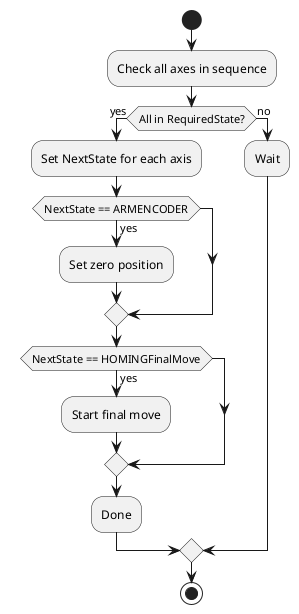 @startuml inline_umlgraph_1.svg
start
:Check all axes in sequence;
if (All in RequiredState?) then (yes)
  :Set NextState for each axis;
  if (NextState == ARMENCODER) then (yes)
    :Set zero position;
  endif
  if (NextState == HOMINGFinalMove) then (yes)
    :Start final move;
  endif
  :Done;
else (no)
  :Wait;
endif
stop
@enduml
@startuml inline_umlgraph_2.svg
title Homing Sequence Interaction

state IDLE
state DO_ONE_JOINT
state DO_ONE_SEQUENCE
state START
state START_JOINTS
state WAIT_JOINTS

[*] --> IDLE
IDLE --> DO_ONE_JOINT : H[*].home_state = START
DO_ONE_JOINT --> START : joints_in_sequence > 0
DO_ONE_SEQUENCE --> START : prepare multi-joint homing
START --> WAIT_JOINTS : issue HOMINGSTART
WAIT_JOINTS --> IDLE : all joints homed\n(last sequence)
WAIT_JOINTS --> DO_ONE_SEQUENCE : proceed next sequence
WAIT_JOINTS --> START_JOINTS : AxesState = READY/RUNNING
START_JOINTS --> WAIT_JOINTS : reset joint states
@enduml
@startuml AxisStateMachine.svg
[*] --> STOPPED
STOPPED --> READY
READY --> RUNNING
RUNNING --> HOMINGSTART
HOMINGSTART --> HOMING_RESETTING
HOMING_RESETTING --> HOMING_BACKING_OFF
HOMING_BACKING_OFF --> HOMINGSEARCH
HOMINGSEARCH --> HOMINGBACK
HOMINGBACK --> HOME
HOME --> [*]
PROBESTART --> PROBESEARCH
PROBESEARCH --> PROBED
PROBED --> READY
LIMIT --> STOPPED
ERROR --> STOPPED
@enduml
@startuml AxisCommand.svg
[*] --> IDLE
IDLE --> HOMINGSTART
HOMINGSTART --> ARMENCODER
ARMENCODER --> HOMINGWaitFinalMove
HOMINGWaitFinalMove --> HOMINGFinalMove
HOMINGFinalMove --> IDLE
IDLE --> HOMINGCancel
HOMINGFinalMove --> HOMINGFinalize
HOMINGFinalize --> ARMENCODER
@enduml
